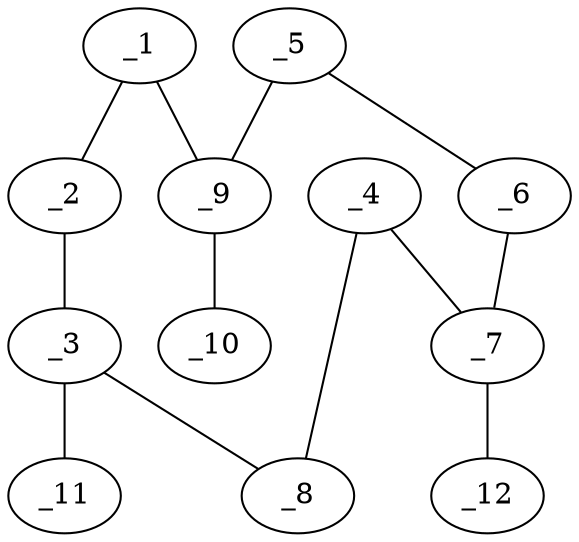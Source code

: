 graph molid650786 {
	_1	 [charge=0,
		chem=1,
		symbol="C  ",
		x="3.6276",
		y="1.4397"];
	_2	 [charge=0,
		chem=1,
		symbol="C  ",
		x="4.4936",
		y="0.9397"];
	_1 -- _2	 [valence=1];
	_9	 [charge=0,
		chem=5,
		symbol="S  ",
		x="2.6428",
		y="1.266"];
	_1 -- _9	 [valence=1];
	_3	 [charge=0,
		chem=5,
		symbol="S  ",
		x="4.8356",
		y=0];
	_2 -- _3	 [valence=1];
	_8	 [charge=0,
		chem=1,
		symbol="C  ",
		x="4.4936",
		y="-0.9397"];
	_3 -- _8	 [valence=1];
	_11	 [charge=0,
		chem=2,
		symbol="O  ",
		x="5.8356",
		y=0];
	_3 -- _11	 [valence=2];
	_4	 [charge=0,
		chem=1,
		symbol="C  ",
		x="3.6276",
		y="-1.4397"];
	_7	 [charge=0,
		chem=5,
		symbol="S  ",
		x="2.6428",
		y="-1.266"];
	_4 -- _7	 [valence=1];
	_4 -- _8	 [valence=1];
	_5	 [charge=0,
		chem=1,
		symbol="C  ",
		x=2,
		y="0.5"];
	_6	 [charge=0,
		chem=1,
		symbol="C  ",
		x=2,
		y="-0.5"];
	_5 -- _6	 [valence=1];
	_5 -- _9	 [valence=1];
	_6 -- _7	 [valence=1];
	_12	 [charge=0,
		chem=2,
		symbol="O  ",
		x="2.1428",
		y="-2.1321"];
	_7 -- _12	 [valence=2];
	_10	 [charge=0,
		chem=2,
		symbol="O  ",
		x="2.1428",
		y="2.1321"];
	_9 -- _10	 [valence=2];
}
